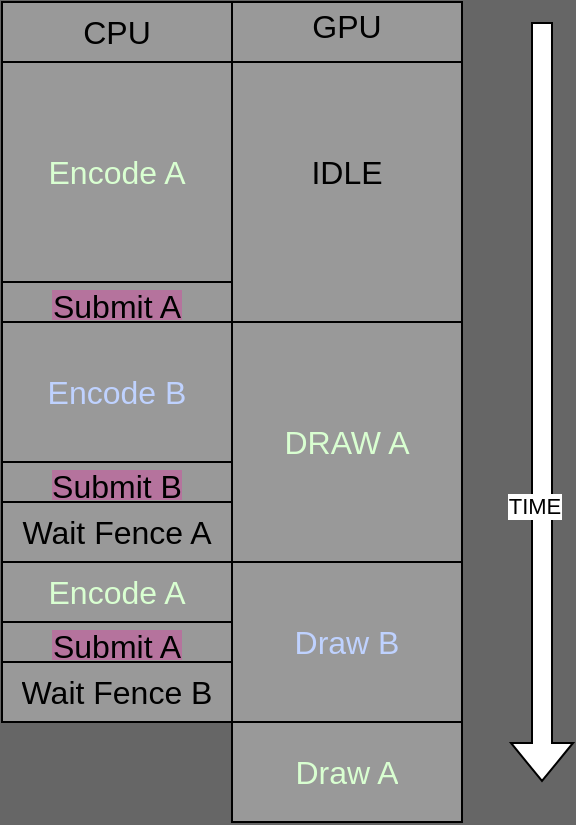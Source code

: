 <mxfile version="22.0.8" type="device">
  <diagram name="Page-1" id="yqtSi99kTGmy8T8GoYwj">
    <mxGraphModel dx="1562" dy="826" grid="1" gridSize="10" guides="1" tooltips="1" connect="1" arrows="1" fold="1" page="1" pageScale="1" pageWidth="850" pageHeight="1100" background="#666666" math="0" shadow="0">
      <root>
        <mxCell id="0" />
        <mxCell id="1" parent="0" />
        <mxCell id="PtSh_AAYsrMjZ6H8d2Ia-39" value="" style="shape=table;startSize=0;container=1;collapsible=0;childLayout=tableLayout;fontSize=16;labelBackgroundColor=#FF5252;fillColor=#999999;" vertex="1" parent="1">
          <mxGeometry x="220" y="590" width="115" height="360" as="geometry" />
        </mxCell>
        <mxCell id="PtSh_AAYsrMjZ6H8d2Ia-74" style="shape=tableRow;horizontal=0;startSize=0;swimlaneHead=0;swimlaneBody=0;strokeColor=inherit;top=0;left=0;bottom=0;right=0;collapsible=0;dropTarget=0;fillColor=none;points=[[0,0.5],[1,0.5]];portConstraint=eastwest;fontSize=16;" vertex="1" parent="PtSh_AAYsrMjZ6H8d2Ia-39">
          <mxGeometry width="115" height="30" as="geometry" />
        </mxCell>
        <mxCell id="PtSh_AAYsrMjZ6H8d2Ia-75" value="CPU" style="shape=partialRectangle;html=1;whiteSpace=wrap;connectable=0;strokeColor=inherit;overflow=hidden;fillColor=none;top=0;left=0;bottom=0;right=0;pointerEvents=1;fontSize=16;" vertex="1" parent="PtSh_AAYsrMjZ6H8d2Ia-74">
          <mxGeometry width="115" height="30" as="geometry">
            <mxRectangle width="115" height="30" as="alternateBounds" />
          </mxGeometry>
        </mxCell>
        <mxCell id="PtSh_AAYsrMjZ6H8d2Ia-40" value="" style="shape=tableRow;horizontal=0;startSize=0;swimlaneHead=0;swimlaneBody=0;strokeColor=inherit;top=0;left=0;bottom=0;right=0;collapsible=0;dropTarget=0;fillColor=none;points=[[0,0.5],[1,0.5]];portConstraint=eastwest;fontSize=16;" vertex="1" parent="PtSh_AAYsrMjZ6H8d2Ia-39">
          <mxGeometry y="30" width="115" height="110" as="geometry" />
        </mxCell>
        <mxCell id="PtSh_AAYsrMjZ6H8d2Ia-41" value="&lt;font color=&quot;#d9ffd1&quot;&gt;Encode A&lt;/font&gt;" style="shape=partialRectangle;html=1;whiteSpace=wrap;connectable=0;strokeColor=inherit;overflow=hidden;fillColor=none;top=0;left=0;bottom=0;right=0;pointerEvents=1;fontSize=16;" vertex="1" parent="PtSh_AAYsrMjZ6H8d2Ia-40">
          <mxGeometry width="115" height="110" as="geometry">
            <mxRectangle width="115" height="110" as="alternateBounds" />
          </mxGeometry>
        </mxCell>
        <mxCell id="PtSh_AAYsrMjZ6H8d2Ia-44" value="" style="shape=tableRow;horizontal=0;startSize=0;swimlaneHead=0;swimlaneBody=0;strokeColor=inherit;top=0;left=0;bottom=0;right=0;collapsible=0;dropTarget=0;fillColor=none;points=[[0,0.5],[1,0.5]];portConstraint=eastwest;fontSize=16;" vertex="1" parent="PtSh_AAYsrMjZ6H8d2Ia-39">
          <mxGeometry y="140" width="115" height="20" as="geometry" />
        </mxCell>
        <mxCell id="PtSh_AAYsrMjZ6H8d2Ia-45" value="&lt;span style=&quot;background-color: rgb(181, 115, 157);&quot;&gt;Submit A&lt;/span&gt;" style="shape=partialRectangle;html=1;whiteSpace=wrap;connectable=0;strokeColor=inherit;overflow=hidden;fillColor=none;top=0;left=0;bottom=0;right=0;pointerEvents=1;fontSize=16;" vertex="1" parent="PtSh_AAYsrMjZ6H8d2Ia-44">
          <mxGeometry width="115" height="20" as="geometry">
            <mxRectangle width="115" height="20" as="alternateBounds" />
          </mxGeometry>
        </mxCell>
        <mxCell id="PtSh_AAYsrMjZ6H8d2Ia-60" value="" style="shape=tableRow;horizontal=0;startSize=0;swimlaneHead=0;swimlaneBody=0;strokeColor=inherit;top=0;left=0;bottom=0;right=0;collapsible=0;dropTarget=0;fillColor=none;points=[[0,0.5],[1,0.5]];portConstraint=eastwest;fontSize=16;" vertex="1" parent="PtSh_AAYsrMjZ6H8d2Ia-39">
          <mxGeometry y="160" width="115" height="70" as="geometry" />
        </mxCell>
        <mxCell id="PtSh_AAYsrMjZ6H8d2Ia-61" value="&lt;font color=&quot;#bfd2ff&quot;&gt;Encode B&lt;/font&gt;" style="shape=partialRectangle;html=1;whiteSpace=wrap;connectable=0;strokeColor=inherit;overflow=hidden;fillColor=none;top=0;left=0;bottom=0;right=0;pointerEvents=1;fontSize=16;" vertex="1" parent="PtSh_AAYsrMjZ6H8d2Ia-60">
          <mxGeometry width="115" height="70" as="geometry">
            <mxRectangle width="115" height="70" as="alternateBounds" />
          </mxGeometry>
        </mxCell>
        <mxCell id="PtSh_AAYsrMjZ6H8d2Ia-48" value="" style="shape=tableRow;horizontal=0;startSize=0;swimlaneHead=0;swimlaneBody=0;strokeColor=inherit;top=0;left=0;bottom=0;right=0;collapsible=0;dropTarget=0;fillColor=none;points=[[0,0.5],[1,0.5]];portConstraint=eastwest;fontSize=16;" vertex="1" parent="PtSh_AAYsrMjZ6H8d2Ia-39">
          <mxGeometry y="230" width="115" height="20" as="geometry" />
        </mxCell>
        <mxCell id="PtSh_AAYsrMjZ6H8d2Ia-49" value="&lt;span style=&quot;background-color: rgb(181, 115, 157);&quot;&gt;Submit B&lt;/span&gt;" style="shape=partialRectangle;html=1;whiteSpace=wrap;connectable=0;strokeColor=inherit;overflow=hidden;fillColor=none;top=0;left=0;bottom=0;right=0;pointerEvents=1;fontSize=16;" vertex="1" parent="PtSh_AAYsrMjZ6H8d2Ia-48">
          <mxGeometry width="115" height="20" as="geometry">
            <mxRectangle width="115" height="20" as="alternateBounds" />
          </mxGeometry>
        </mxCell>
        <mxCell id="PtSh_AAYsrMjZ6H8d2Ia-62" style="shape=tableRow;horizontal=0;startSize=0;swimlaneHead=0;swimlaneBody=0;strokeColor=inherit;top=0;left=0;bottom=0;right=0;collapsible=0;dropTarget=0;fillColor=none;points=[[0,0.5],[1,0.5]];portConstraint=eastwest;fontSize=16;" vertex="1" parent="PtSh_AAYsrMjZ6H8d2Ia-39">
          <mxGeometry y="250" width="115" height="30" as="geometry" />
        </mxCell>
        <mxCell id="PtSh_AAYsrMjZ6H8d2Ia-63" value="Wait Fence A" style="shape=partialRectangle;html=1;whiteSpace=wrap;connectable=0;strokeColor=inherit;overflow=hidden;fillColor=none;top=0;left=0;bottom=0;right=0;pointerEvents=1;fontSize=16;" vertex="1" parent="PtSh_AAYsrMjZ6H8d2Ia-62">
          <mxGeometry width="115" height="30" as="geometry">
            <mxRectangle width="115" height="30" as="alternateBounds" />
          </mxGeometry>
        </mxCell>
        <mxCell id="PtSh_AAYsrMjZ6H8d2Ia-64" style="shape=tableRow;horizontal=0;startSize=0;swimlaneHead=0;swimlaneBody=0;strokeColor=inherit;top=0;left=0;bottom=0;right=0;collapsible=0;dropTarget=0;fillColor=none;points=[[0,0.5],[1,0.5]];portConstraint=eastwest;fontSize=16;" vertex="1" parent="PtSh_AAYsrMjZ6H8d2Ia-39">
          <mxGeometry y="280" width="115" height="30" as="geometry" />
        </mxCell>
        <mxCell id="PtSh_AAYsrMjZ6H8d2Ia-65" value="&lt;font color=&quot;#d9ffd1&quot;&gt;Encode A&lt;/font&gt;" style="shape=partialRectangle;html=1;whiteSpace=wrap;connectable=0;strokeColor=inherit;overflow=hidden;fillColor=none;top=0;left=0;bottom=0;right=0;pointerEvents=1;fontSize=16;" vertex="1" parent="PtSh_AAYsrMjZ6H8d2Ia-64">
          <mxGeometry width="115" height="30" as="geometry">
            <mxRectangle width="115" height="30" as="alternateBounds" />
          </mxGeometry>
        </mxCell>
        <mxCell id="PtSh_AAYsrMjZ6H8d2Ia-66" style="shape=tableRow;horizontal=0;startSize=0;swimlaneHead=0;swimlaneBody=0;strokeColor=inherit;top=0;left=0;bottom=0;right=0;collapsible=0;dropTarget=0;fillColor=none;points=[[0,0.5],[1,0.5]];portConstraint=eastwest;fontSize=16;" vertex="1" parent="PtSh_AAYsrMjZ6H8d2Ia-39">
          <mxGeometry y="310" width="115" height="20" as="geometry" />
        </mxCell>
        <mxCell id="PtSh_AAYsrMjZ6H8d2Ia-67" value="&lt;span style=&quot;background-color: rgb(181, 115, 157);&quot;&gt;Submit A&lt;/span&gt;" style="shape=partialRectangle;html=1;whiteSpace=wrap;connectable=0;strokeColor=inherit;overflow=hidden;fillColor=none;top=0;left=0;bottom=0;right=0;pointerEvents=1;fontSize=16;" vertex="1" parent="PtSh_AAYsrMjZ6H8d2Ia-66">
          <mxGeometry width="115" height="20" as="geometry">
            <mxRectangle width="115" height="20" as="alternateBounds" />
          </mxGeometry>
        </mxCell>
        <mxCell id="PtSh_AAYsrMjZ6H8d2Ia-68" style="shape=tableRow;horizontal=0;startSize=0;swimlaneHead=0;swimlaneBody=0;strokeColor=inherit;top=0;left=0;bottom=0;right=0;collapsible=0;dropTarget=0;fillColor=none;points=[[0,0.5],[1,0.5]];portConstraint=eastwest;fontSize=16;" vertex="1" parent="PtSh_AAYsrMjZ6H8d2Ia-39">
          <mxGeometry y="330" width="115" height="30" as="geometry" />
        </mxCell>
        <mxCell id="PtSh_AAYsrMjZ6H8d2Ia-69" value="Wait Fence B" style="shape=partialRectangle;html=1;whiteSpace=wrap;connectable=0;strokeColor=inherit;overflow=hidden;fillColor=none;top=0;left=0;bottom=0;right=0;pointerEvents=1;fontSize=16;" vertex="1" parent="PtSh_AAYsrMjZ6H8d2Ia-68">
          <mxGeometry width="115" height="30" as="geometry">
            <mxRectangle width="115" height="30" as="alternateBounds" />
          </mxGeometry>
        </mxCell>
        <mxCell id="PtSh_AAYsrMjZ6H8d2Ia-53" value="" style="shape=table;startSize=0;container=1;collapsible=0;childLayout=tableLayout;fontSize=16;gradientColor=none;fillColor=#999999;" vertex="1" parent="1">
          <mxGeometry x="335" y="590" width="115" height="410" as="geometry" />
        </mxCell>
        <mxCell id="PtSh_AAYsrMjZ6H8d2Ia-72" style="shape=tableRow;horizontal=0;startSize=0;swimlaneHead=0;swimlaneBody=0;strokeColor=inherit;top=0;left=0;bottom=0;right=0;collapsible=0;dropTarget=0;fillColor=none;points=[[0,0.5],[1,0.5]];portConstraint=eastwest;fontSize=16;" vertex="1" parent="PtSh_AAYsrMjZ6H8d2Ia-53">
          <mxGeometry width="115" height="30" as="geometry" />
        </mxCell>
        <mxCell id="PtSh_AAYsrMjZ6H8d2Ia-73" value="&lt;div&gt;GPU&lt;/div&gt;&lt;div&gt;&lt;br&gt;&lt;/div&gt;" style="shape=partialRectangle;html=1;whiteSpace=wrap;connectable=0;strokeColor=inherit;overflow=hidden;fillColor=none;top=0;left=0;bottom=0;right=0;pointerEvents=1;fontSize=16;" vertex="1" parent="PtSh_AAYsrMjZ6H8d2Ia-72">
          <mxGeometry width="115" height="30" as="geometry">
            <mxRectangle width="115" height="30" as="alternateBounds" />
          </mxGeometry>
        </mxCell>
        <mxCell id="PtSh_AAYsrMjZ6H8d2Ia-54" value="" style="shape=tableRow;horizontal=0;startSize=0;swimlaneHead=0;swimlaneBody=0;strokeColor=inherit;top=0;left=0;bottom=0;right=0;collapsible=0;dropTarget=0;fillColor=none;points=[[0,0.5],[1,0.5]];portConstraint=eastwest;fontSize=16;" vertex="1" parent="PtSh_AAYsrMjZ6H8d2Ia-53">
          <mxGeometry y="30" width="115" height="130" as="geometry" />
        </mxCell>
        <mxCell id="PtSh_AAYsrMjZ6H8d2Ia-55" value="&lt;div&gt;IDLE&lt;/div&gt;&lt;div&gt;&lt;br&gt;&lt;/div&gt;" style="shape=partialRectangle;html=1;whiteSpace=wrap;connectable=0;strokeColor=inherit;overflow=hidden;fillColor=none;top=0;left=0;bottom=0;right=0;pointerEvents=1;fontSize=16;" vertex="1" parent="PtSh_AAYsrMjZ6H8d2Ia-54">
          <mxGeometry width="115" height="130" as="geometry">
            <mxRectangle width="115" height="130" as="alternateBounds" />
          </mxGeometry>
        </mxCell>
        <mxCell id="PtSh_AAYsrMjZ6H8d2Ia-56" value="" style="shape=tableRow;horizontal=0;startSize=0;swimlaneHead=0;swimlaneBody=0;strokeColor=inherit;top=0;left=0;bottom=0;right=0;collapsible=0;dropTarget=0;fillColor=none;points=[[0,0.5],[1,0.5]];portConstraint=eastwest;fontSize=16;" vertex="1" parent="PtSh_AAYsrMjZ6H8d2Ia-53">
          <mxGeometry y="160" width="115" height="120" as="geometry" />
        </mxCell>
        <mxCell id="PtSh_AAYsrMjZ6H8d2Ia-57" value="&lt;font color=&quot;#d9ffd1&quot;&gt;DRAW A&lt;/font&gt;" style="shape=partialRectangle;html=1;whiteSpace=wrap;connectable=0;strokeColor=inherit;overflow=hidden;fillColor=none;top=0;left=0;bottom=0;right=0;pointerEvents=1;fontSize=16;" vertex="1" parent="PtSh_AAYsrMjZ6H8d2Ia-56">
          <mxGeometry width="115" height="120" as="geometry">
            <mxRectangle width="115" height="120" as="alternateBounds" />
          </mxGeometry>
        </mxCell>
        <mxCell id="PtSh_AAYsrMjZ6H8d2Ia-58" value="" style="shape=tableRow;horizontal=0;startSize=0;swimlaneHead=0;swimlaneBody=0;strokeColor=inherit;top=0;left=0;bottom=0;right=0;collapsible=0;dropTarget=0;fillColor=none;points=[[0,0.5],[1,0.5]];portConstraint=eastwest;fontSize=16;" vertex="1" parent="PtSh_AAYsrMjZ6H8d2Ia-53">
          <mxGeometry y="280" width="115" height="80" as="geometry" />
        </mxCell>
        <mxCell id="PtSh_AAYsrMjZ6H8d2Ia-59" value="&lt;font color=&quot;#bfd2ff&quot;&gt;Draw B&lt;/font&gt;" style="shape=partialRectangle;html=1;whiteSpace=wrap;connectable=0;strokeColor=inherit;overflow=hidden;fillColor=none;top=0;left=0;bottom=0;right=0;pointerEvents=1;fontSize=16;" vertex="1" parent="PtSh_AAYsrMjZ6H8d2Ia-58">
          <mxGeometry width="115" height="80" as="geometry">
            <mxRectangle width="115" height="80" as="alternateBounds" />
          </mxGeometry>
        </mxCell>
        <mxCell id="PtSh_AAYsrMjZ6H8d2Ia-70" style="shape=tableRow;horizontal=0;startSize=0;swimlaneHead=0;swimlaneBody=0;strokeColor=#D9FFD1;top=0;left=0;bottom=0;right=0;collapsible=0;dropTarget=0;fillColor=none;points=[[0,0.5],[1,0.5]];portConstraint=eastwest;fontSize=16;" vertex="1" parent="PtSh_AAYsrMjZ6H8d2Ia-53">
          <mxGeometry y="360" width="115" height="50" as="geometry" />
        </mxCell>
        <mxCell id="PtSh_AAYsrMjZ6H8d2Ia-71" value="&lt;font color=&quot;#d9ffd1&quot;&gt;Draw A&lt;/font&gt;" style="shape=partialRectangle;html=1;whiteSpace=wrap;connectable=0;strokeColor=inherit;overflow=hidden;fillColor=none;top=0;left=0;bottom=0;right=0;pointerEvents=1;fontSize=16;" vertex="1" parent="PtSh_AAYsrMjZ6H8d2Ia-70">
          <mxGeometry width="115" height="50" as="geometry">
            <mxRectangle width="115" height="50" as="alternateBounds" />
          </mxGeometry>
        </mxCell>
        <mxCell id="PtSh_AAYsrMjZ6H8d2Ia-76" value="" style="shape=flexArrow;endArrow=classic;html=1;rounded=0;fillColor=default;" edge="1" parent="1">
          <mxGeometry width="50" height="50" relative="1" as="geometry">
            <mxPoint x="490" y="600" as="sourcePoint" />
            <mxPoint x="490" y="980" as="targetPoint" />
          </mxGeometry>
        </mxCell>
        <mxCell id="PtSh_AAYsrMjZ6H8d2Ia-77" value="&lt;div&gt;TIME&lt;/div&gt;" style="edgeLabel;html=1;align=center;verticalAlign=middle;resizable=0;points=[];" vertex="1" connectable="0" parent="PtSh_AAYsrMjZ6H8d2Ia-76">
          <mxGeometry x="0.274" y="-4" relative="1" as="geometry">
            <mxPoint as="offset" />
          </mxGeometry>
        </mxCell>
      </root>
    </mxGraphModel>
  </diagram>
</mxfile>
